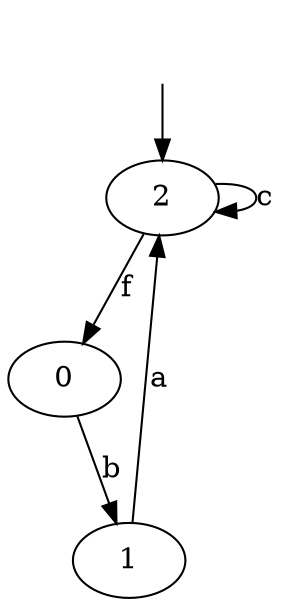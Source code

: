 digraph system {
_2[label="", shape=none ];
_2->2;
0->1 [label= "b"];
1->2 [label= "a"];
2->0 [label= "f"];
2->2 [label= "c"];
}

